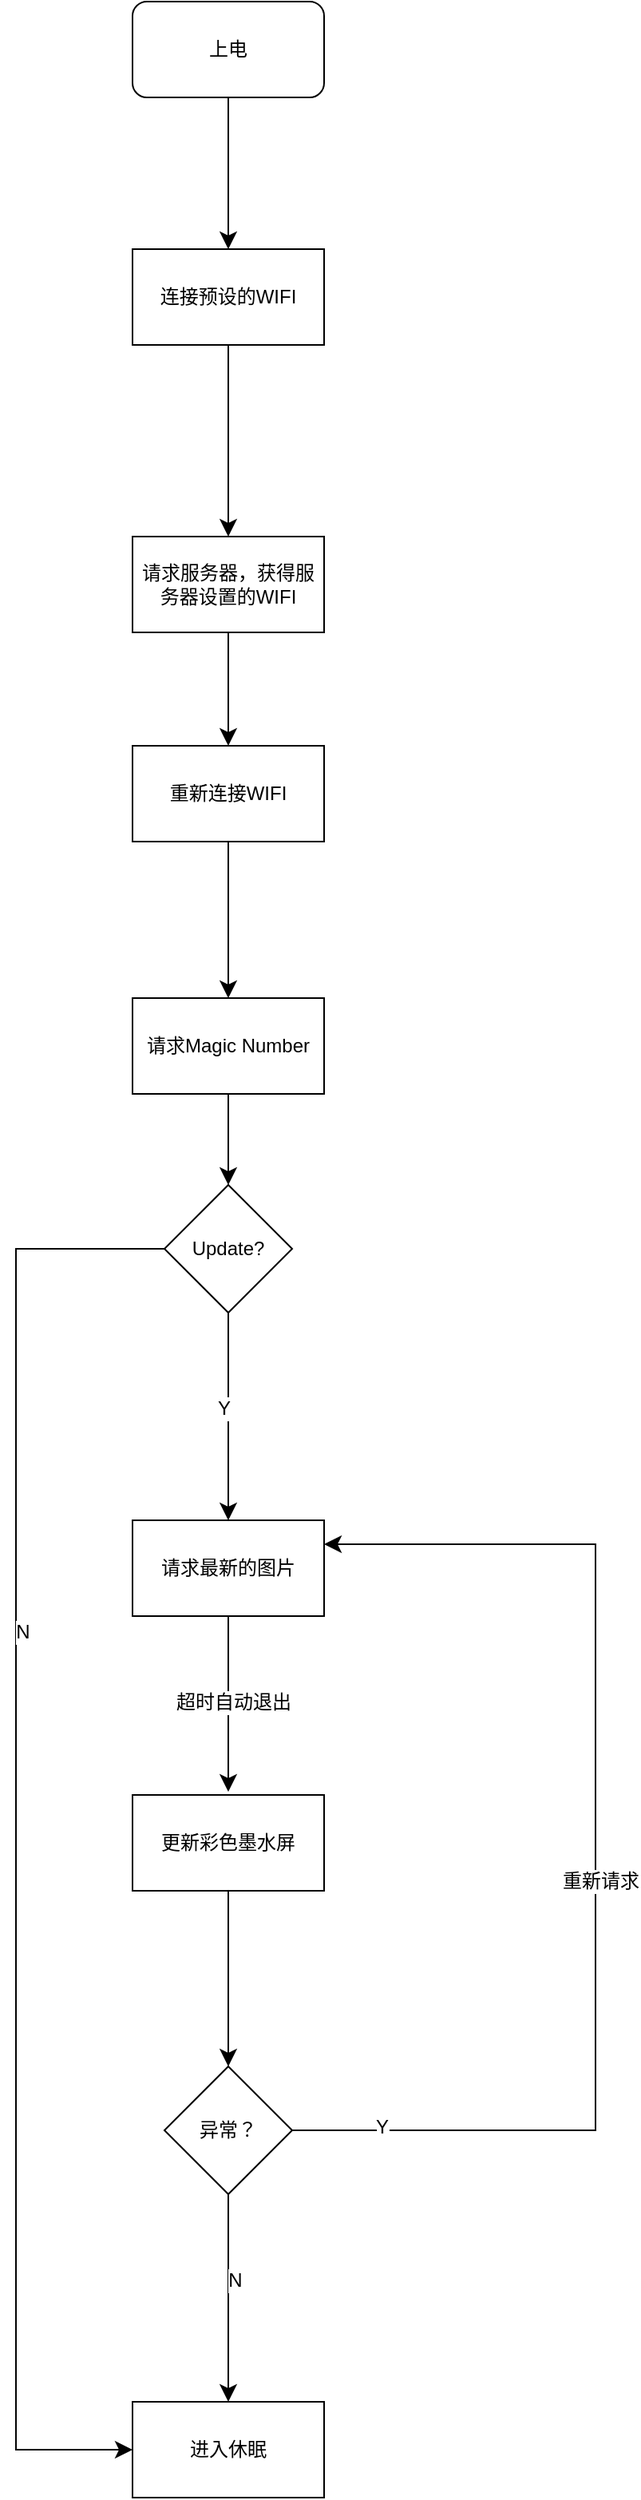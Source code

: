 <mxfile version="24.6.1" type="device">
  <diagram name="第 1 页" id="mSKc-PtsnWqzbE8asxDL">
    <mxGraphModel dx="1384" dy="694" grid="0" gridSize="10" guides="1" tooltips="1" connect="1" arrows="1" fold="1" page="0" pageScale="1" pageWidth="850" pageHeight="1100" math="0" shadow="0">
      <root>
        <mxCell id="0" />
        <mxCell id="1" parent="0" />
        <mxCell id="JBe6MskC9aGJooVToFBo-4" value="" style="edgeStyle=none;curved=1;rounded=0;orthogonalLoop=1;jettySize=auto;html=1;fontSize=12;startSize=8;endSize=8;" edge="1" parent="1" source="JBe6MskC9aGJooVToFBo-2" target="JBe6MskC9aGJooVToFBo-3">
          <mxGeometry relative="1" as="geometry" />
        </mxCell>
        <mxCell id="JBe6MskC9aGJooVToFBo-2" value="上电" style="rounded=1;whiteSpace=wrap;html=1;" vertex="1" parent="1">
          <mxGeometry x="23" y="103" width="120" height="60" as="geometry" />
        </mxCell>
        <mxCell id="JBe6MskC9aGJooVToFBo-6" value="" style="edgeStyle=none;curved=1;rounded=0;orthogonalLoop=1;jettySize=auto;html=1;fontSize=12;startSize=8;endSize=8;" edge="1" parent="1" source="JBe6MskC9aGJooVToFBo-3" target="JBe6MskC9aGJooVToFBo-5">
          <mxGeometry relative="1" as="geometry" />
        </mxCell>
        <mxCell id="JBe6MskC9aGJooVToFBo-3" value="连接预设的WIFI" style="rounded=0;whiteSpace=wrap;html=1;" vertex="1" parent="1">
          <mxGeometry x="23" y="258" width="120" height="60" as="geometry" />
        </mxCell>
        <mxCell id="JBe6MskC9aGJooVToFBo-15" value="" style="edgeStyle=none;curved=1;rounded=0;orthogonalLoop=1;jettySize=auto;html=1;fontSize=12;startSize=8;endSize=8;" edge="1" parent="1" source="JBe6MskC9aGJooVToFBo-5" target="JBe6MskC9aGJooVToFBo-14">
          <mxGeometry relative="1" as="geometry" />
        </mxCell>
        <mxCell id="JBe6MskC9aGJooVToFBo-5" value="请求服务器，获得服务器设置的WIFI" style="whiteSpace=wrap;html=1;rounded=0;" vertex="1" parent="1">
          <mxGeometry x="23" y="438" width="120" height="60" as="geometry" />
        </mxCell>
        <mxCell id="JBe6MskC9aGJooVToFBo-10" value="" style="edgeStyle=none;curved=1;rounded=0;orthogonalLoop=1;jettySize=auto;html=1;fontSize=12;startSize=8;endSize=8;" edge="1" parent="1" source="JBe6MskC9aGJooVToFBo-7" target="JBe6MskC9aGJooVToFBo-9">
          <mxGeometry relative="1" as="geometry" />
        </mxCell>
        <mxCell id="JBe6MskC9aGJooVToFBo-7" value="请求Magic Number" style="whiteSpace=wrap;html=1;rounded=0;" vertex="1" parent="1">
          <mxGeometry x="23" y="727" width="120" height="60" as="geometry" />
        </mxCell>
        <mxCell id="JBe6MskC9aGJooVToFBo-12" value="" style="edgeStyle=orthogonalEdgeStyle;rounded=0;orthogonalLoop=1;jettySize=auto;html=1;fontSize=12;startSize=8;endSize=8;entryX=0;entryY=0.5;entryDx=0;entryDy=0;exitX=0;exitY=0.5;exitDx=0;exitDy=0;" edge="1" parent="1" source="JBe6MskC9aGJooVToFBo-9" target="JBe6MskC9aGJooVToFBo-35">
          <mxGeometry relative="1" as="geometry">
            <mxPoint x="248" y="882.533" as="targetPoint" />
            <Array as="points">
              <mxPoint x="-50" y="884" />
              <mxPoint x="-50" y="1636" />
            </Array>
          </mxGeometry>
        </mxCell>
        <mxCell id="JBe6MskC9aGJooVToFBo-33" value="N" style="edgeLabel;html=1;align=center;verticalAlign=middle;resizable=0;points=[];fontSize=12;" vertex="1" connectable="0" parent="JBe6MskC9aGJooVToFBo-12">
          <mxGeometry x="-0.276" y="4" relative="1" as="geometry">
            <mxPoint as="offset" />
          </mxGeometry>
        </mxCell>
        <mxCell id="JBe6MskC9aGJooVToFBo-23" value="" style="edgeStyle=none;curved=1;rounded=0;orthogonalLoop=1;jettySize=auto;html=1;fontSize=12;startSize=8;endSize=8;" edge="1" parent="1" source="JBe6MskC9aGJooVToFBo-9" target="JBe6MskC9aGJooVToFBo-22">
          <mxGeometry relative="1" as="geometry" />
        </mxCell>
        <mxCell id="JBe6MskC9aGJooVToFBo-34" value="Y" style="edgeLabel;html=1;align=center;verticalAlign=middle;resizable=0;points=[];fontSize=12;" vertex="1" connectable="0" parent="JBe6MskC9aGJooVToFBo-23">
          <mxGeometry x="-0.077" y="-3" relative="1" as="geometry">
            <mxPoint as="offset" />
          </mxGeometry>
        </mxCell>
        <mxCell id="JBe6MskC9aGJooVToFBo-9" value="Update?" style="rhombus;whiteSpace=wrap;html=1;" vertex="1" parent="1">
          <mxGeometry x="43" y="844" width="80" height="80" as="geometry" />
        </mxCell>
        <mxCell id="JBe6MskC9aGJooVToFBo-17" value="" style="edgeStyle=none;curved=1;rounded=0;orthogonalLoop=1;jettySize=auto;html=1;fontSize=12;startSize=8;endSize=8;" edge="1" parent="1" source="JBe6MskC9aGJooVToFBo-14" target="JBe6MskC9aGJooVToFBo-7">
          <mxGeometry relative="1" as="geometry" />
        </mxCell>
        <mxCell id="JBe6MskC9aGJooVToFBo-14" value="重新连接WIFI" style="rounded=0;whiteSpace=wrap;html=1;" vertex="1" parent="1">
          <mxGeometry x="23" y="569" width="120" height="60" as="geometry" />
        </mxCell>
        <mxCell id="JBe6MskC9aGJooVToFBo-25" value="" style="edgeStyle=none;curved=1;rounded=0;orthogonalLoop=1;jettySize=auto;html=1;fontSize=12;startSize=8;endSize=8;" edge="1" parent="1" source="JBe6MskC9aGJooVToFBo-22">
          <mxGeometry relative="1" as="geometry">
            <mxPoint x="83" y="1224" as="targetPoint" />
          </mxGeometry>
        </mxCell>
        <mxCell id="JBe6MskC9aGJooVToFBo-27" value="超时自动退出" style="edgeLabel;html=1;align=center;verticalAlign=middle;resizable=0;points=[];fontSize=12;" vertex="1" connectable="0" parent="JBe6MskC9aGJooVToFBo-25">
          <mxGeometry x="-0.045" y="3" relative="1" as="geometry">
            <mxPoint y="1" as="offset" />
          </mxGeometry>
        </mxCell>
        <mxCell id="JBe6MskC9aGJooVToFBo-22" value="请求最新的图片" style="whiteSpace=wrap;html=1;" vertex="1" parent="1">
          <mxGeometry x="23" y="1054" width="120" height="60" as="geometry" />
        </mxCell>
        <mxCell id="JBe6MskC9aGJooVToFBo-29" value="" style="edgeStyle=none;curved=1;rounded=0;orthogonalLoop=1;jettySize=auto;html=1;fontSize=12;startSize=8;endSize=8;" edge="1" parent="1" source="JBe6MskC9aGJooVToFBo-26" target="JBe6MskC9aGJooVToFBo-28">
          <mxGeometry relative="1" as="geometry" />
        </mxCell>
        <mxCell id="JBe6MskC9aGJooVToFBo-26" value="更新彩色墨水屏" style="rounded=0;whiteSpace=wrap;html=1;" vertex="1" parent="1">
          <mxGeometry x="23" y="1226" width="120" height="60" as="geometry" />
        </mxCell>
        <mxCell id="JBe6MskC9aGJooVToFBo-30" style="rounded=0;orthogonalLoop=1;jettySize=auto;html=1;fontSize=12;startSize=8;endSize=8;entryX=1;entryY=0.25;entryDx=0;entryDy=0;exitX=1;exitY=0.5;exitDx=0;exitDy=0;edgeStyle=orthogonalEdgeStyle;" edge="1" parent="1" source="JBe6MskC9aGJooVToFBo-28" target="JBe6MskC9aGJooVToFBo-22">
          <mxGeometry relative="1" as="geometry">
            <mxPoint x="409" y="1181.5" as="targetPoint" />
            <Array as="points">
              <mxPoint x="313" y="1436" />
              <mxPoint x="313" y="1069" />
            </Array>
          </mxGeometry>
        </mxCell>
        <mxCell id="JBe6MskC9aGJooVToFBo-31" value="重新请求" style="edgeLabel;html=1;align=center;verticalAlign=middle;resizable=0;points=[];fontSize=12;" vertex="1" connectable="0" parent="JBe6MskC9aGJooVToFBo-30">
          <mxGeometry x="-0.044" y="-3" relative="1" as="geometry">
            <mxPoint y="1" as="offset" />
          </mxGeometry>
        </mxCell>
        <mxCell id="JBe6MskC9aGJooVToFBo-32" value="Y" style="edgeLabel;html=1;align=center;verticalAlign=middle;resizable=0;points=[];fontSize=12;" vertex="1" connectable="0" parent="JBe6MskC9aGJooVToFBo-30">
          <mxGeometry x="-0.846" y="2" relative="1" as="geometry">
            <mxPoint as="offset" />
          </mxGeometry>
        </mxCell>
        <mxCell id="JBe6MskC9aGJooVToFBo-36" value="" style="edgeStyle=none;curved=1;rounded=0;orthogonalLoop=1;jettySize=auto;html=1;fontSize=12;startSize=8;endSize=8;" edge="1" parent="1" source="JBe6MskC9aGJooVToFBo-28" target="JBe6MskC9aGJooVToFBo-35">
          <mxGeometry relative="1" as="geometry" />
        </mxCell>
        <mxCell id="JBe6MskC9aGJooVToFBo-37" value="N" style="edgeLabel;html=1;align=center;verticalAlign=middle;resizable=0;points=[];fontSize=12;" vertex="1" connectable="0" parent="JBe6MskC9aGJooVToFBo-36">
          <mxGeometry x="-0.169" y="4" relative="1" as="geometry">
            <mxPoint as="offset" />
          </mxGeometry>
        </mxCell>
        <mxCell id="JBe6MskC9aGJooVToFBo-28" value="异常？" style="rhombus;whiteSpace=wrap;html=1;rounded=0;" vertex="1" parent="1">
          <mxGeometry x="43" y="1396" width="80" height="80" as="geometry" />
        </mxCell>
        <mxCell id="JBe6MskC9aGJooVToFBo-35" value="进入休眠" style="whiteSpace=wrap;html=1;rounded=0;" vertex="1" parent="1">
          <mxGeometry x="23" y="1606" width="120" height="60" as="geometry" />
        </mxCell>
      </root>
    </mxGraphModel>
  </diagram>
</mxfile>
